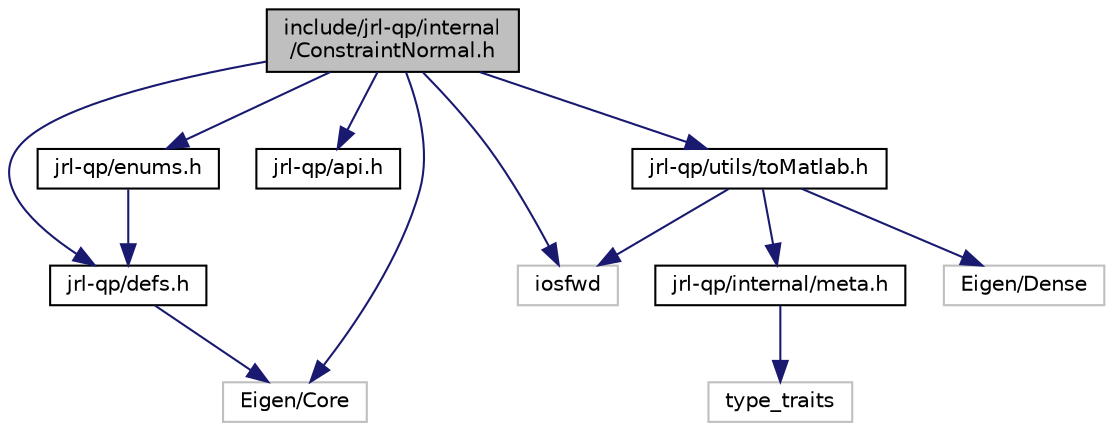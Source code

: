 digraph "include/jrl-qp/internal/ConstraintNormal.h"
{
  edge [fontname="Helvetica",fontsize="10",labelfontname="Helvetica",labelfontsize="10"];
  node [fontname="Helvetica",fontsize="10",shape=record];
  Node0 [label="include/jrl-qp/internal\l/ConstraintNormal.h",height=0.2,width=0.4,color="black", fillcolor="grey75", style="filled", fontcolor="black"];
  Node0 -> Node1 [color="midnightblue",fontsize="10",style="solid",fontname="Helvetica"];
  Node1 [label="iosfwd",height=0.2,width=0.4,color="grey75", fillcolor="white", style="filled"];
  Node0 -> Node2 [color="midnightblue",fontsize="10",style="solid",fontname="Helvetica"];
  Node2 [label="Eigen/Core",height=0.2,width=0.4,color="grey75", fillcolor="white", style="filled"];
  Node0 -> Node3 [color="midnightblue",fontsize="10",style="solid",fontname="Helvetica"];
  Node3 [label="jrl-qp/api.h",height=0.2,width=0.4,color="black", fillcolor="white", style="filled",URL="$api_8h.html"];
  Node0 -> Node4 [color="midnightblue",fontsize="10",style="solid",fontname="Helvetica"];
  Node4 [label="jrl-qp/defs.h",height=0.2,width=0.4,color="black", fillcolor="white", style="filled",URL="$defs_8h.html"];
  Node4 -> Node2 [color="midnightblue",fontsize="10",style="solid",fontname="Helvetica"];
  Node0 -> Node5 [color="midnightblue",fontsize="10",style="solid",fontname="Helvetica"];
  Node5 [label="jrl-qp/enums.h",height=0.2,width=0.4,color="black", fillcolor="white", style="filled",URL="$enums_8h.html"];
  Node5 -> Node4 [color="midnightblue",fontsize="10",style="solid",fontname="Helvetica"];
  Node0 -> Node6 [color="midnightblue",fontsize="10",style="solid",fontname="Helvetica"];
  Node6 [label="jrl-qp/utils/toMatlab.h",height=0.2,width=0.4,color="black", fillcolor="white", style="filled",URL="$toMatlab_8h.html"];
  Node6 -> Node7 [color="midnightblue",fontsize="10",style="solid",fontname="Helvetica"];
  Node7 [label="Eigen/Dense",height=0.2,width=0.4,color="grey75", fillcolor="white", style="filled"];
  Node6 -> Node1 [color="midnightblue",fontsize="10",style="solid",fontname="Helvetica"];
  Node6 -> Node8 [color="midnightblue",fontsize="10",style="solid",fontname="Helvetica"];
  Node8 [label="jrl-qp/internal/meta.h",height=0.2,width=0.4,color="black", fillcolor="white", style="filled",URL="$meta_8h.html"];
  Node8 -> Node9 [color="midnightblue",fontsize="10",style="solid",fontname="Helvetica"];
  Node9 [label="type_traits",height=0.2,width=0.4,color="grey75", fillcolor="white", style="filled"];
}
